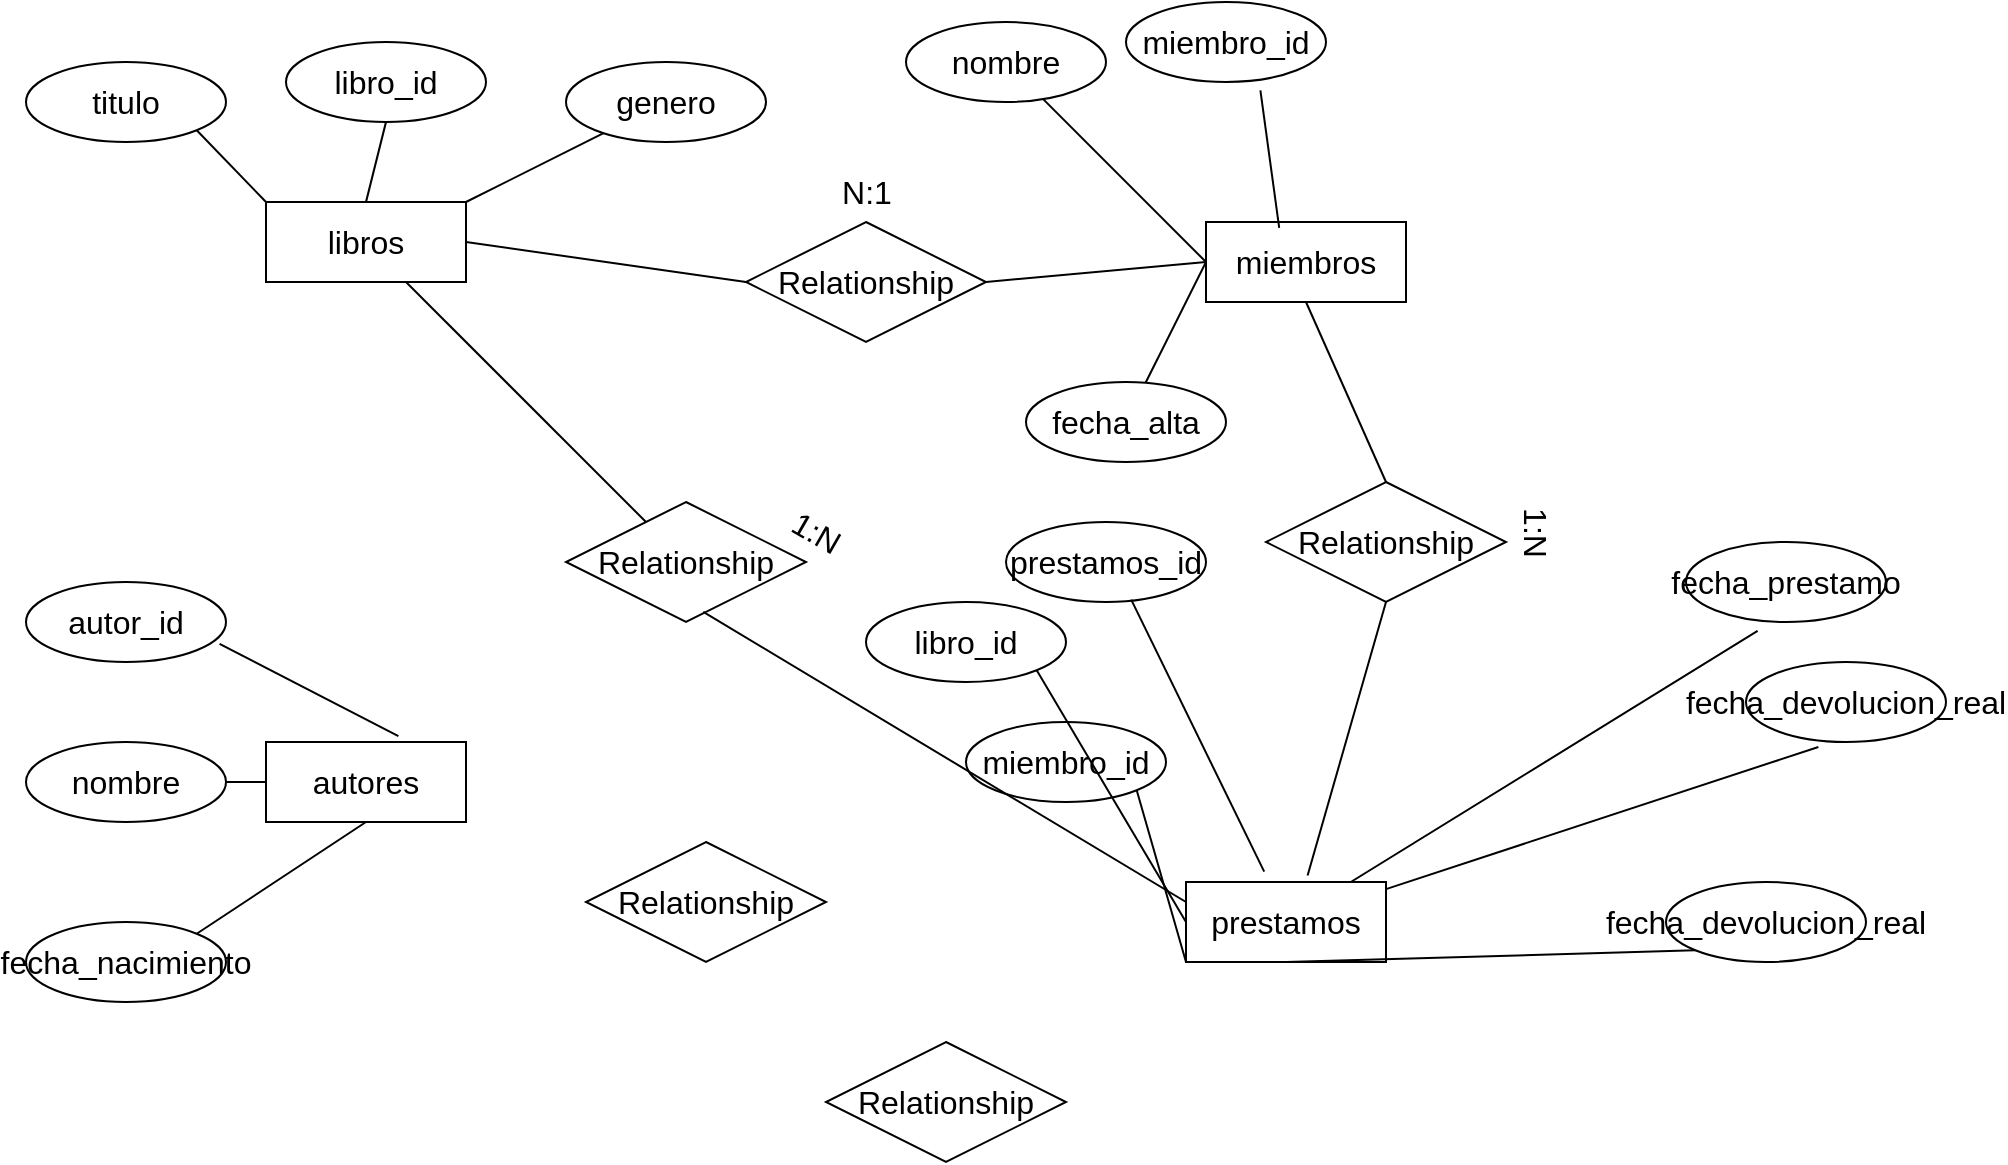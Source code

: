 <mxfile version="22.0.8" type="github">
  <diagram id="R2lEEEUBdFMjLlhIrx00" name="Page-1">
    <mxGraphModel dx="1235" dy="696" grid="1" gridSize="10" guides="1" tooltips="1" connect="1" arrows="1" fold="1" page="1" pageScale="1" pageWidth="850" pageHeight="1100" math="0" shadow="0" extFonts="Permanent Marker^https://fonts.googleapis.com/css?family=Permanent+Marker">
      <root>
        <mxCell id="0" />
        <mxCell id="1" parent="0" />
        <mxCell id="UlR07b5k4x8QhfWgp_IP-1" value="prestamos" style="whiteSpace=wrap;html=1;align=center;fontSize=16;" vertex="1" parent="1">
          <mxGeometry x="660" y="540" width="100" height="40" as="geometry" />
        </mxCell>
        <mxCell id="UlR07b5k4x8QhfWgp_IP-2" value="autores" style="whiteSpace=wrap;html=1;align=center;fontSize=16;" vertex="1" parent="1">
          <mxGeometry x="200" y="470" width="100" height="40" as="geometry" />
        </mxCell>
        <mxCell id="UlR07b5k4x8QhfWgp_IP-3" value="libros" style="whiteSpace=wrap;html=1;align=center;fontSize=16;" vertex="1" parent="1">
          <mxGeometry x="200" y="200" width="100" height="40" as="geometry" />
        </mxCell>
        <mxCell id="UlR07b5k4x8QhfWgp_IP-4" value="miembros" style="whiteSpace=wrap;html=1;align=center;fontSize=16;" vertex="1" parent="1">
          <mxGeometry x="670" y="210" width="100" height="40" as="geometry" />
        </mxCell>
        <mxCell id="UlR07b5k4x8QhfWgp_IP-5" value="titulo" style="ellipse;whiteSpace=wrap;html=1;align=center;fontSize=16;" vertex="1" parent="1">
          <mxGeometry x="80" y="130" width="100" height="40" as="geometry" />
        </mxCell>
        <mxCell id="UlR07b5k4x8QhfWgp_IP-6" value="libro_id" style="ellipse;whiteSpace=wrap;html=1;align=center;fontSize=16;" vertex="1" parent="1">
          <mxGeometry x="210" y="120" width="100" height="40" as="geometry" />
        </mxCell>
        <mxCell id="UlR07b5k4x8QhfWgp_IP-7" value="genero" style="ellipse;whiteSpace=wrap;html=1;align=center;fontSize=16;" vertex="1" parent="1">
          <mxGeometry x="350" y="130" width="100" height="40" as="geometry" />
        </mxCell>
        <mxCell id="UlR07b5k4x8QhfWgp_IP-9" value="fecha_alta" style="ellipse;whiteSpace=wrap;html=1;align=center;fontSize=16;" vertex="1" parent="1">
          <mxGeometry x="580" y="290" width="100" height="40" as="geometry" />
        </mxCell>
        <mxCell id="UlR07b5k4x8QhfWgp_IP-10" value="nombre" style="ellipse;whiteSpace=wrap;html=1;align=center;fontSize=16;" vertex="1" parent="1">
          <mxGeometry x="520" y="110" width="100" height="40" as="geometry" />
        </mxCell>
        <mxCell id="UlR07b5k4x8QhfWgp_IP-11" value="miembro_id" style="ellipse;whiteSpace=wrap;html=1;align=center;fontSize=16;" vertex="1" parent="1">
          <mxGeometry x="630" y="100" width="100" height="40" as="geometry" />
        </mxCell>
        <mxCell id="UlR07b5k4x8QhfWgp_IP-12" value="libro_id" style="ellipse;whiteSpace=wrap;html=1;align=center;fontSize=16;" vertex="1" parent="1">
          <mxGeometry x="500" y="400" width="100" height="40" as="geometry" />
        </mxCell>
        <mxCell id="UlR07b5k4x8QhfWgp_IP-13" value="prestamos_id" style="ellipse;whiteSpace=wrap;html=1;align=center;fontSize=16;" vertex="1" parent="1">
          <mxGeometry x="570" y="360" width="100" height="40" as="geometry" />
        </mxCell>
        <mxCell id="UlR07b5k4x8QhfWgp_IP-14" value="miembro_id" style="ellipse;whiteSpace=wrap;html=1;align=center;fontSize=16;" vertex="1" parent="1">
          <mxGeometry x="550" y="460" width="100" height="40" as="geometry" />
        </mxCell>
        <mxCell id="UlR07b5k4x8QhfWgp_IP-15" value="fecha_devolucion_real" style="ellipse;whiteSpace=wrap;html=1;align=center;fontSize=16;" vertex="1" parent="1">
          <mxGeometry x="940" y="430" width="100" height="40" as="geometry" />
        </mxCell>
        <mxCell id="UlR07b5k4x8QhfWgp_IP-16" value="fecha_prestamo" style="ellipse;whiteSpace=wrap;html=1;align=center;fontSize=16;" vertex="1" parent="1">
          <mxGeometry x="910" y="370" width="100" height="40" as="geometry" />
        </mxCell>
        <mxCell id="UlR07b5k4x8QhfWgp_IP-17" value="fecha_devolucion_real" style="ellipse;whiteSpace=wrap;html=1;align=center;fontSize=16;" vertex="1" parent="1">
          <mxGeometry x="900" y="540" width="100" height="40" as="geometry" />
        </mxCell>
        <mxCell id="UlR07b5k4x8QhfWgp_IP-18" value="nombre" style="ellipse;whiteSpace=wrap;html=1;align=center;fontSize=16;" vertex="1" parent="1">
          <mxGeometry x="80" y="470" width="100" height="40" as="geometry" />
        </mxCell>
        <mxCell id="UlR07b5k4x8QhfWgp_IP-19" value="autor_id" style="ellipse;whiteSpace=wrap;html=1;align=center;fontSize=16;" vertex="1" parent="1">
          <mxGeometry x="80" y="390" width="100" height="40" as="geometry" />
        </mxCell>
        <mxCell id="UlR07b5k4x8QhfWgp_IP-20" value="fecha_nacimiento" style="ellipse;whiteSpace=wrap;html=1;align=center;fontSize=16;" vertex="1" parent="1">
          <mxGeometry x="80" y="560" width="100" height="40" as="geometry" />
        </mxCell>
        <mxCell id="UlR07b5k4x8QhfWgp_IP-22" value="" style="endArrow=none;html=1;rounded=0;fontSize=12;startSize=8;endSize=8;curved=1;exitX=0.5;exitY=0;exitDx=0;exitDy=0;entryX=0.5;entryY=1;entryDx=0;entryDy=0;" edge="1" parent="1" source="UlR07b5k4x8QhfWgp_IP-3" target="UlR07b5k4x8QhfWgp_IP-6">
          <mxGeometry relative="1" as="geometry">
            <mxPoint x="320" y="340" as="sourcePoint" />
            <mxPoint x="480" y="340" as="targetPoint" />
          </mxGeometry>
        </mxCell>
        <mxCell id="UlR07b5k4x8QhfWgp_IP-27" value="" style="endArrow=none;html=1;rounded=0;fontSize=12;startSize=8;endSize=8;curved=1;exitX=0;exitY=0;exitDx=0;exitDy=0;entryX=1;entryY=1;entryDx=0;entryDy=0;" edge="1" parent="1" source="UlR07b5k4x8QhfWgp_IP-3" target="UlR07b5k4x8QhfWgp_IP-5">
          <mxGeometry relative="1" as="geometry">
            <mxPoint x="160" y="220" as="sourcePoint" />
            <mxPoint x="170" y="180" as="targetPoint" />
          </mxGeometry>
        </mxCell>
        <mxCell id="UlR07b5k4x8QhfWgp_IP-28" value="" style="endArrow=none;html=1;rounded=0;fontSize=12;startSize=8;endSize=8;curved=1;exitX=1;exitY=0;exitDx=0;exitDy=0;" edge="1" parent="1" source="UlR07b5k4x8QhfWgp_IP-3" target="UlR07b5k4x8QhfWgp_IP-7">
          <mxGeometry relative="1" as="geometry">
            <mxPoint x="340" y="200" as="sourcePoint" />
            <mxPoint x="350" y="160" as="targetPoint" />
          </mxGeometry>
        </mxCell>
        <mxCell id="UlR07b5k4x8QhfWgp_IP-29" value="" style="endArrow=none;html=1;rounded=0;fontSize=12;startSize=8;endSize=8;curved=1;exitX=0.662;exitY=-0.074;exitDx=0;exitDy=0;entryX=0.968;entryY=0.774;entryDx=0;entryDy=0;exitPerimeter=0;entryPerimeter=0;" edge="1" parent="1" source="UlR07b5k4x8QhfWgp_IP-2" target="UlR07b5k4x8QhfWgp_IP-19">
          <mxGeometry relative="1" as="geometry">
            <mxPoint x="134.85" y="250" as="sourcePoint" />
            <mxPoint x="99.85" y="214" as="targetPoint" />
          </mxGeometry>
        </mxCell>
        <mxCell id="UlR07b5k4x8QhfWgp_IP-30" value="" style="endArrow=none;html=1;rounded=0;fontSize=12;startSize=8;endSize=8;curved=1;exitX=0;exitY=0.5;exitDx=0;exitDy=0;entryX=1;entryY=0.5;entryDx=0;entryDy=0;" edge="1" parent="1" source="UlR07b5k4x8QhfWgp_IP-2" target="UlR07b5k4x8QhfWgp_IP-18">
          <mxGeometry relative="1" as="geometry">
            <mxPoint x="115" y="270" as="sourcePoint" />
            <mxPoint x="80" y="234" as="targetPoint" />
          </mxGeometry>
        </mxCell>
        <mxCell id="UlR07b5k4x8QhfWgp_IP-31" value="" style="endArrow=none;html=1;rounded=0;fontSize=12;startSize=8;endSize=8;curved=1;exitX=0.5;exitY=1;exitDx=0;exitDy=0;entryX=1;entryY=0;entryDx=0;entryDy=0;" edge="1" parent="1" source="UlR07b5k4x8QhfWgp_IP-2" target="UlR07b5k4x8QhfWgp_IP-20">
          <mxGeometry relative="1" as="geometry">
            <mxPoint x="95" y="286" as="sourcePoint" />
            <mxPoint x="60" y="250" as="targetPoint" />
          </mxGeometry>
        </mxCell>
        <mxCell id="UlR07b5k4x8QhfWgp_IP-32" value="" style="endArrow=none;html=1;rounded=0;fontSize=12;startSize=8;endSize=8;curved=1;exitX=0;exitY=0.5;exitDx=0;exitDy=0;" edge="1" parent="1" source="UlR07b5k4x8QhfWgp_IP-4" target="UlR07b5k4x8QhfWgp_IP-9">
          <mxGeometry relative="1" as="geometry">
            <mxPoint x="80" y="306" as="sourcePoint" />
            <mxPoint x="45" y="270" as="targetPoint" />
          </mxGeometry>
        </mxCell>
        <mxCell id="UlR07b5k4x8QhfWgp_IP-33" value="" style="endArrow=none;html=1;rounded=0;fontSize=12;startSize=8;endSize=8;curved=1;exitX=0.366;exitY=0.074;exitDx=0;exitDy=0;entryX=0.672;entryY=1.106;entryDx=0;entryDy=0;exitPerimeter=0;entryPerimeter=0;" edge="1" parent="1" source="UlR07b5k4x8QhfWgp_IP-4" target="UlR07b5k4x8QhfWgp_IP-11">
          <mxGeometry relative="1" as="geometry">
            <mxPoint x="65" y="316" as="sourcePoint" />
            <mxPoint x="30" y="280" as="targetPoint" />
          </mxGeometry>
        </mxCell>
        <mxCell id="UlR07b5k4x8QhfWgp_IP-34" value="" style="endArrow=none;html=1;rounded=0;fontSize=12;startSize=8;endSize=8;curved=1;exitX=0;exitY=0.5;exitDx=0;exitDy=0;" edge="1" parent="1" source="UlR07b5k4x8QhfWgp_IP-4" target="UlR07b5k4x8QhfWgp_IP-10">
          <mxGeometry relative="1" as="geometry">
            <mxPoint x="45" y="336" as="sourcePoint" />
            <mxPoint x="10" y="300" as="targetPoint" />
          </mxGeometry>
        </mxCell>
        <mxCell id="UlR07b5k4x8QhfWgp_IP-35" value="" style="endArrow=none;html=1;rounded=0;fontSize=12;startSize=8;endSize=8;curved=1;exitX=0.391;exitY=-0.129;exitDx=0;exitDy=0;entryX=0.626;entryY=0.971;entryDx=0;entryDy=0;exitPerimeter=0;entryPerimeter=0;" edge="1" parent="1" source="UlR07b5k4x8QhfWgp_IP-1" target="UlR07b5k4x8QhfWgp_IP-13">
          <mxGeometry relative="1" as="geometry">
            <mxPoint x="35" y="356" as="sourcePoint" />
            <mxPoint y="320" as="targetPoint" />
          </mxGeometry>
        </mxCell>
        <mxCell id="UlR07b5k4x8QhfWgp_IP-36" value="" style="endArrow=none;html=1;rounded=0;fontSize=12;startSize=8;endSize=8;curved=1;exitX=0;exitY=0.5;exitDx=0;exitDy=0;entryX=1;entryY=1;entryDx=0;entryDy=0;" edge="1" parent="1" source="UlR07b5k4x8QhfWgp_IP-1" target="UlR07b5k4x8QhfWgp_IP-12">
          <mxGeometry relative="1" as="geometry">
            <mxPoint x="654.85" y="595.77" as="sourcePoint" />
            <mxPoint x="629.85" y="469.77" as="targetPoint" />
          </mxGeometry>
        </mxCell>
        <mxCell id="UlR07b5k4x8QhfWgp_IP-37" value="" style="endArrow=none;html=1;rounded=0;fontSize=12;startSize=8;endSize=8;curved=1;exitX=0;exitY=1;exitDx=0;exitDy=0;entryX=1;entryY=1;entryDx=0;entryDy=0;" edge="1" parent="1" source="UlR07b5k4x8QhfWgp_IP-1" target="UlR07b5k4x8QhfWgp_IP-14">
          <mxGeometry relative="1" as="geometry">
            <mxPoint x="625" y="616" as="sourcePoint" />
            <mxPoint x="600" y="490" as="targetPoint" />
          </mxGeometry>
        </mxCell>
        <mxCell id="UlR07b5k4x8QhfWgp_IP-38" value="" style="endArrow=none;html=1;rounded=0;fontSize=12;startSize=8;endSize=8;curved=1;entryX=0.358;entryY=1.112;entryDx=0;entryDy=0;entryPerimeter=0;" edge="1" parent="1" source="UlR07b5k4x8QhfWgp_IP-1" target="UlR07b5k4x8QhfWgp_IP-16">
          <mxGeometry relative="1" as="geometry">
            <mxPoint x="602.5" y="626" as="sourcePoint" />
            <mxPoint x="577.5" y="500" as="targetPoint" />
          </mxGeometry>
        </mxCell>
        <mxCell id="UlR07b5k4x8QhfWgp_IP-39" value="" style="endArrow=none;html=1;rounded=0;fontSize=12;startSize=8;endSize=8;curved=1;entryX=0.362;entryY=1.062;entryDx=0;entryDy=0;entryPerimeter=0;" edge="1" parent="1" source="UlR07b5k4x8QhfWgp_IP-1" target="UlR07b5k4x8QhfWgp_IP-15">
          <mxGeometry relative="1" as="geometry">
            <mxPoint x="575" y="636" as="sourcePoint" />
            <mxPoint x="550" y="510" as="targetPoint" />
          </mxGeometry>
        </mxCell>
        <mxCell id="UlR07b5k4x8QhfWgp_IP-40" value="" style="endArrow=none;html=1;rounded=0;fontSize=12;startSize=8;endSize=8;curved=1;exitX=0;exitY=1;exitDx=0;exitDy=0;entryX=0.5;entryY=1;entryDx=0;entryDy=0;" edge="1" parent="1" source="UlR07b5k4x8QhfWgp_IP-17" target="UlR07b5k4x8QhfWgp_IP-1">
          <mxGeometry relative="1" as="geometry">
            <mxPoint x="550" y="643" as="sourcePoint" />
            <mxPoint x="525" y="517" as="targetPoint" />
          </mxGeometry>
        </mxCell>
        <mxCell id="UlR07b5k4x8QhfWgp_IP-42" value="Relationship" style="shape=rhombus;perimeter=rhombusPerimeter;whiteSpace=wrap;html=1;align=center;fontSize=16;" vertex="1" parent="1">
          <mxGeometry x="350" y="350" width="120" height="60" as="geometry" />
        </mxCell>
        <mxCell id="UlR07b5k4x8QhfWgp_IP-44" value="" style="endArrow=none;html=1;rounded=0;fontSize=12;startSize=8;endSize=8;curved=1;exitX=0;exitY=0.25;exitDx=0;exitDy=0;entryX=0.572;entryY=0.916;entryDx=0;entryDy=0;entryPerimeter=0;" edge="1" parent="1" source="UlR07b5k4x8QhfWgp_IP-1" target="UlR07b5k4x8QhfWgp_IP-42">
          <mxGeometry relative="1" as="geometry">
            <mxPoint x="574.85" y="585.77" as="sourcePoint" />
            <mxPoint x="559.85" y="479.77" as="targetPoint" />
          </mxGeometry>
        </mxCell>
        <mxCell id="UlR07b5k4x8QhfWgp_IP-45" value="" style="endArrow=none;html=1;rounded=0;fontSize=12;startSize=8;endSize=8;curved=1;" edge="1" parent="1" source="UlR07b5k4x8QhfWgp_IP-42" target="UlR07b5k4x8QhfWgp_IP-3">
          <mxGeometry relative="1" as="geometry">
            <mxPoint x="591.36" y="440" as="sourcePoint" />
            <mxPoint x="350.36" y="295" as="targetPoint" />
          </mxGeometry>
        </mxCell>
        <mxCell id="UlR07b5k4x8QhfWgp_IP-46" value="1:N" style="text;html=1;align=center;verticalAlign=middle;resizable=0;points=[];autosize=1;strokeColor=none;fillColor=none;fontSize=16;rotation=30;" vertex="1" parent="1">
          <mxGeometry x="450" y="350" width="50" height="30" as="geometry" />
        </mxCell>
        <mxCell id="UlR07b5k4x8QhfWgp_IP-48" value="Relationship" style="shape=rhombus;perimeter=rhombusPerimeter;whiteSpace=wrap;html=1;align=center;fontSize=16;" vertex="1" parent="1">
          <mxGeometry x="440" y="210" width="120" height="60" as="geometry" />
        </mxCell>
        <mxCell id="UlR07b5k4x8QhfWgp_IP-49" value="Relationship" style="shape=rhombus;perimeter=rhombusPerimeter;whiteSpace=wrap;html=1;align=center;fontSize=16;" vertex="1" parent="1">
          <mxGeometry x="700" y="340" width="120" height="60" as="geometry" />
        </mxCell>
        <mxCell id="UlR07b5k4x8QhfWgp_IP-50" value="Relationship" style="shape=rhombus;perimeter=rhombusPerimeter;whiteSpace=wrap;html=1;align=center;fontSize=16;" vertex="1" parent="1">
          <mxGeometry x="360" y="520" width="120" height="60" as="geometry" />
        </mxCell>
        <mxCell id="UlR07b5k4x8QhfWgp_IP-52" value="Relationship" style="shape=rhombus;perimeter=rhombusPerimeter;whiteSpace=wrap;html=1;align=center;fontSize=16;" vertex="1" parent="1">
          <mxGeometry x="480" y="620" width="120" height="60" as="geometry" />
        </mxCell>
        <mxCell id="UlR07b5k4x8QhfWgp_IP-54" value="" style="endArrow=none;html=1;rounded=0;fontSize=12;startSize=8;endSize=8;curved=1;exitX=0.5;exitY=1;exitDx=0;exitDy=0;entryX=0.5;entryY=0;entryDx=0;entryDy=0;" edge="1" parent="1" source="UlR07b5k4x8QhfWgp_IP-4" target="UlR07b5k4x8QhfWgp_IP-49">
          <mxGeometry relative="1" as="geometry">
            <mxPoint x="770" y="280" as="sourcePoint" />
            <mxPoint x="685" y="336" as="targetPoint" />
          </mxGeometry>
        </mxCell>
        <mxCell id="UlR07b5k4x8QhfWgp_IP-55" value="" style="endArrow=none;html=1;rounded=0;fontSize=12;startSize=8;endSize=8;curved=1;entryX=0.608;entryY=-0.082;entryDx=0;entryDy=0;entryPerimeter=0;exitX=0.5;exitY=1;exitDx=0;exitDy=0;" edge="1" parent="1" source="UlR07b5k4x8QhfWgp_IP-49" target="UlR07b5k4x8QhfWgp_IP-1">
          <mxGeometry relative="1" as="geometry">
            <mxPoint x="730" y="420" as="sourcePoint" />
            <mxPoint x="740" y="525" as="targetPoint" />
          </mxGeometry>
        </mxCell>
        <mxCell id="UlR07b5k4x8QhfWgp_IP-56" value="1:N" style="text;html=1;align=center;verticalAlign=middle;resizable=0;points=[];autosize=1;strokeColor=none;fillColor=none;fontSize=16;rotation=90;" vertex="1" parent="1">
          <mxGeometry x="810" y="350" width="50" height="30" as="geometry" />
        </mxCell>
        <mxCell id="UlR07b5k4x8QhfWgp_IP-57" value="N:1" style="text;html=1;align=center;verticalAlign=middle;resizable=0;points=[];autosize=1;strokeColor=none;fillColor=none;fontSize=16;rotation=0;" vertex="1" parent="1">
          <mxGeometry x="475" y="180" width="50" height="30" as="geometry" />
        </mxCell>
        <mxCell id="UlR07b5k4x8QhfWgp_IP-59" value="" style="endArrow=none;html=1;rounded=0;fontSize=12;startSize=8;endSize=8;curved=1;exitX=0;exitY=0.5;exitDx=0;exitDy=0;" edge="1" parent="1" source="UlR07b5k4x8QhfWgp_IP-48">
          <mxGeometry relative="1" as="geometry">
            <mxPoint x="420" y="340" as="sourcePoint" />
            <mxPoint x="300" y="220" as="targetPoint" />
          </mxGeometry>
        </mxCell>
        <mxCell id="UlR07b5k4x8QhfWgp_IP-60" value="" style="endArrow=none;html=1;rounded=0;fontSize=12;startSize=8;endSize=8;curved=1;entryX=1;entryY=0.5;entryDx=0;entryDy=0;" edge="1" parent="1" target="UlR07b5k4x8QhfWgp_IP-48">
          <mxGeometry relative="1" as="geometry">
            <mxPoint x="670" y="230" as="sourcePoint" />
            <mxPoint x="560" y="120" as="targetPoint" />
          </mxGeometry>
        </mxCell>
      </root>
    </mxGraphModel>
  </diagram>
</mxfile>

